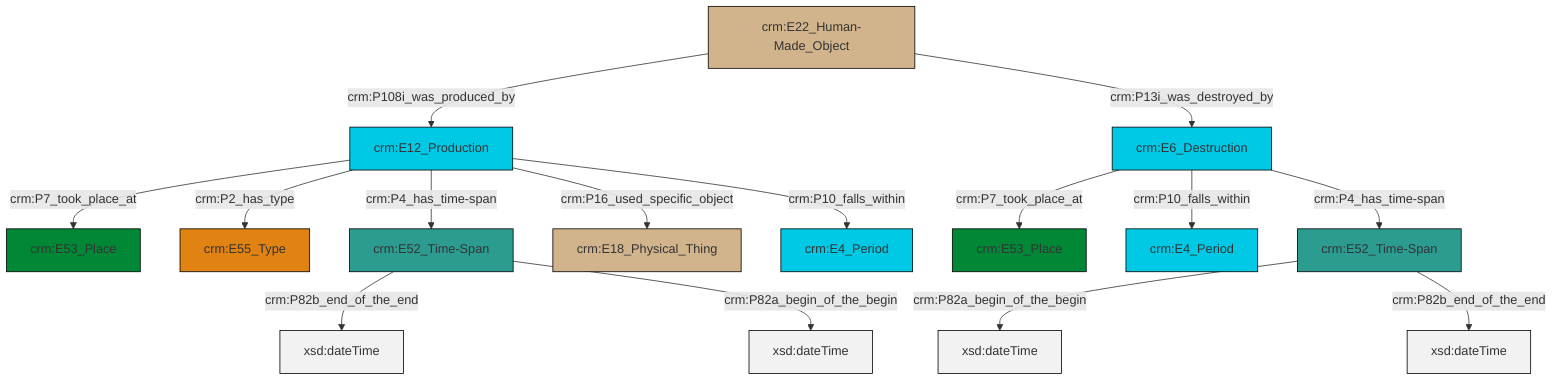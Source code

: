 graph TD
classDef Literal fill:#f2f2f2,stroke:#000000;
classDef CRM_Entity fill:#FFFFFF,stroke:#000000;
classDef Temporal_Entity fill:#00C9E6, stroke:#000000;
classDef Type fill:#E18312, stroke:#000000;
classDef Time-Span fill:#2C9C91, stroke:#000000;
classDef Appellation fill:#FFEB7F, stroke:#000000;
classDef Place fill:#008836, stroke:#000000;
classDef Persistent_Item fill:#B266B2, stroke:#000000;
classDef Conceptual_Object fill:#FFD700, stroke:#000000;
classDef Physical_Thing fill:#D2B48C, stroke:#000000;
classDef Actor fill:#f58aad, stroke:#000000;
classDef PC_Classes fill:#4ce600, stroke:#000000;
classDef Multi fill:#cccccc,stroke:#000000;

0["crm:E52_Time-Span"]:::Time-Span -->|crm:P82a_begin_of_the_begin| 1[xsd:dateTime]:::Literal
0["crm:E52_Time-Span"]:::Time-Span -->|crm:P82b_end_of_the_end| 2[xsd:dateTime]:::Literal
3["crm:E12_Production"]:::Temporal_Entity -->|crm:P7_took_place_at| 4["crm:E53_Place"]:::Place
5["crm:E6_Destruction"]:::Temporal_Entity -->|crm:P7_took_place_at| 6["crm:E53_Place"]:::Place
9["crm:E52_Time-Span"]:::Time-Span -->|crm:P82b_end_of_the_end| 10[xsd:dateTime]:::Literal
5["crm:E6_Destruction"]:::Temporal_Entity -->|crm:P10_falls_within| 11["crm:E4_Period"]:::Temporal_Entity
7["crm:E22_Human-Made_Object"]:::Physical_Thing -->|crm:P108i_was_produced_by| 3["crm:E12_Production"]:::Temporal_Entity
3["crm:E12_Production"]:::Temporal_Entity -->|crm:P2_has_type| 14["crm:E55_Type"]:::Type
3["crm:E12_Production"]:::Temporal_Entity -->|crm:P4_has_time-span| 9["crm:E52_Time-Span"]:::Time-Span
7["crm:E22_Human-Made_Object"]:::Physical_Thing -->|crm:P13i_was_destroyed_by| 5["crm:E6_Destruction"]:::Temporal_Entity
5["crm:E6_Destruction"]:::Temporal_Entity -->|crm:P4_has_time-span| 0["crm:E52_Time-Span"]:::Time-Span
3["crm:E12_Production"]:::Temporal_Entity -->|crm:P16_used_specific_object| 21["crm:E18_Physical_Thing"]:::Physical_Thing
3["crm:E12_Production"]:::Temporal_Entity -->|crm:P10_falls_within| 16["crm:E4_Period"]:::Temporal_Entity
9["crm:E52_Time-Span"]:::Time-Span -->|crm:P82a_begin_of_the_begin| 24[xsd:dateTime]:::Literal